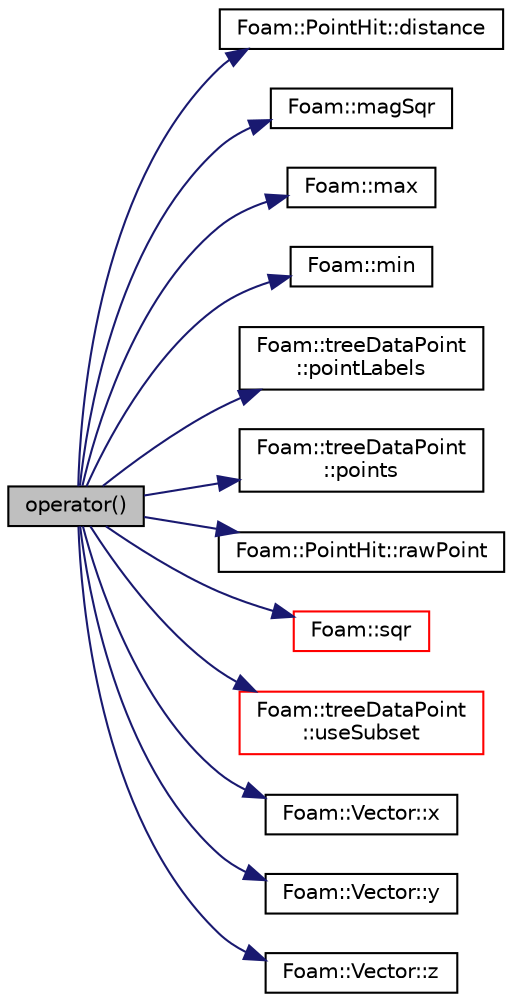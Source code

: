 digraph "operator()"
{
  bgcolor="transparent";
  edge [fontname="Helvetica",fontsize="10",labelfontname="Helvetica",labelfontsize="10"];
  node [fontname="Helvetica",fontsize="10",shape=record];
  rankdir="LR";
  Node1 [label="operator()",height=0.2,width=0.4,color="black", fillcolor="grey75", style="filled", fontcolor="black"];
  Node1 -> Node2 [color="midnightblue",fontsize="10",style="solid",fontname="Helvetica"];
  Node2 [label="Foam::PointHit::distance",height=0.2,width=0.4,color="black",URL="$a01883.html#a6fc60097ee4a2ef28aa08c9d11269046",tooltip="Return distance to hit. "];
  Node1 -> Node3 [color="midnightblue",fontsize="10",style="solid",fontname="Helvetica"];
  Node3 [label="Foam::magSqr",height=0.2,width=0.4,color="black",URL="$a10733.html#ae6fff2c6981e6d9618aa5038e69def6e"];
  Node1 -> Node4 [color="midnightblue",fontsize="10",style="solid",fontname="Helvetica"];
  Node4 [label="Foam::max",height=0.2,width=0.4,color="black",URL="$a10733.html#ac993e906cf2774ae77e666bc24e81733"];
  Node1 -> Node5 [color="midnightblue",fontsize="10",style="solid",fontname="Helvetica"];
  Node5 [label="Foam::min",height=0.2,width=0.4,color="black",URL="$a10733.html#a253e112ad2d56d96230ff39ea7f442dc"];
  Node1 -> Node6 [color="midnightblue",fontsize="10",style="solid",fontname="Helvetica"];
  Node6 [label="Foam::treeDataPoint\l::pointLabels",height=0.2,width=0.4,color="black",URL="$a02675.html#ae730a096a396207b3cb79a2e0c548e1e"];
  Node1 -> Node7 [color="midnightblue",fontsize="10",style="solid",fontname="Helvetica"];
  Node7 [label="Foam::treeDataPoint\l::points",height=0.2,width=0.4,color="black",URL="$a02675.html#a73ff9486717e5d8efeb6e9c3f311ad5c"];
  Node1 -> Node8 [color="midnightblue",fontsize="10",style="solid",fontname="Helvetica"];
  Node8 [label="Foam::PointHit::rawPoint",height=0.2,width=0.4,color="black",URL="$a01883.html#a6c68a01f71e2d6a820e0f0e3540aff0f",tooltip="Return point with no checking. "];
  Node1 -> Node9 [color="midnightblue",fontsize="10",style="solid",fontname="Helvetica"];
  Node9 [label="Foam::sqr",height=0.2,width=0.4,color="red",URL="$a10733.html#a277dc11c581d53826ab5090b08f3b17b"];
  Node1 -> Node10 [color="midnightblue",fontsize="10",style="solid",fontname="Helvetica"];
  Node10 [label="Foam::treeDataPoint\l::useSubset",height=0.2,width=0.4,color="red",URL="$a02675.html#a8e78abceb65d65fe9273d78b5472675d"];
  Node1 -> Node11 [color="midnightblue",fontsize="10",style="solid",fontname="Helvetica"];
  Node11 [label="Foam::Vector::x",height=0.2,width=0.4,color="black",URL="$a02791.html#aeb7dc4a97968c543f58f9c7082e55757"];
  Node1 -> Node12 [color="midnightblue",fontsize="10",style="solid",fontname="Helvetica"];
  Node12 [label="Foam::Vector::y",height=0.2,width=0.4,color="black",URL="$a02791.html#a77c00b469d89c23bd35d2eb236140f70"];
  Node1 -> Node13 [color="midnightblue",fontsize="10",style="solid",fontname="Helvetica"];
  Node13 [label="Foam::Vector::z",height=0.2,width=0.4,color="black",URL="$a02791.html#ac72a74f7dde9500927f63515c3f0a2f3"];
}
